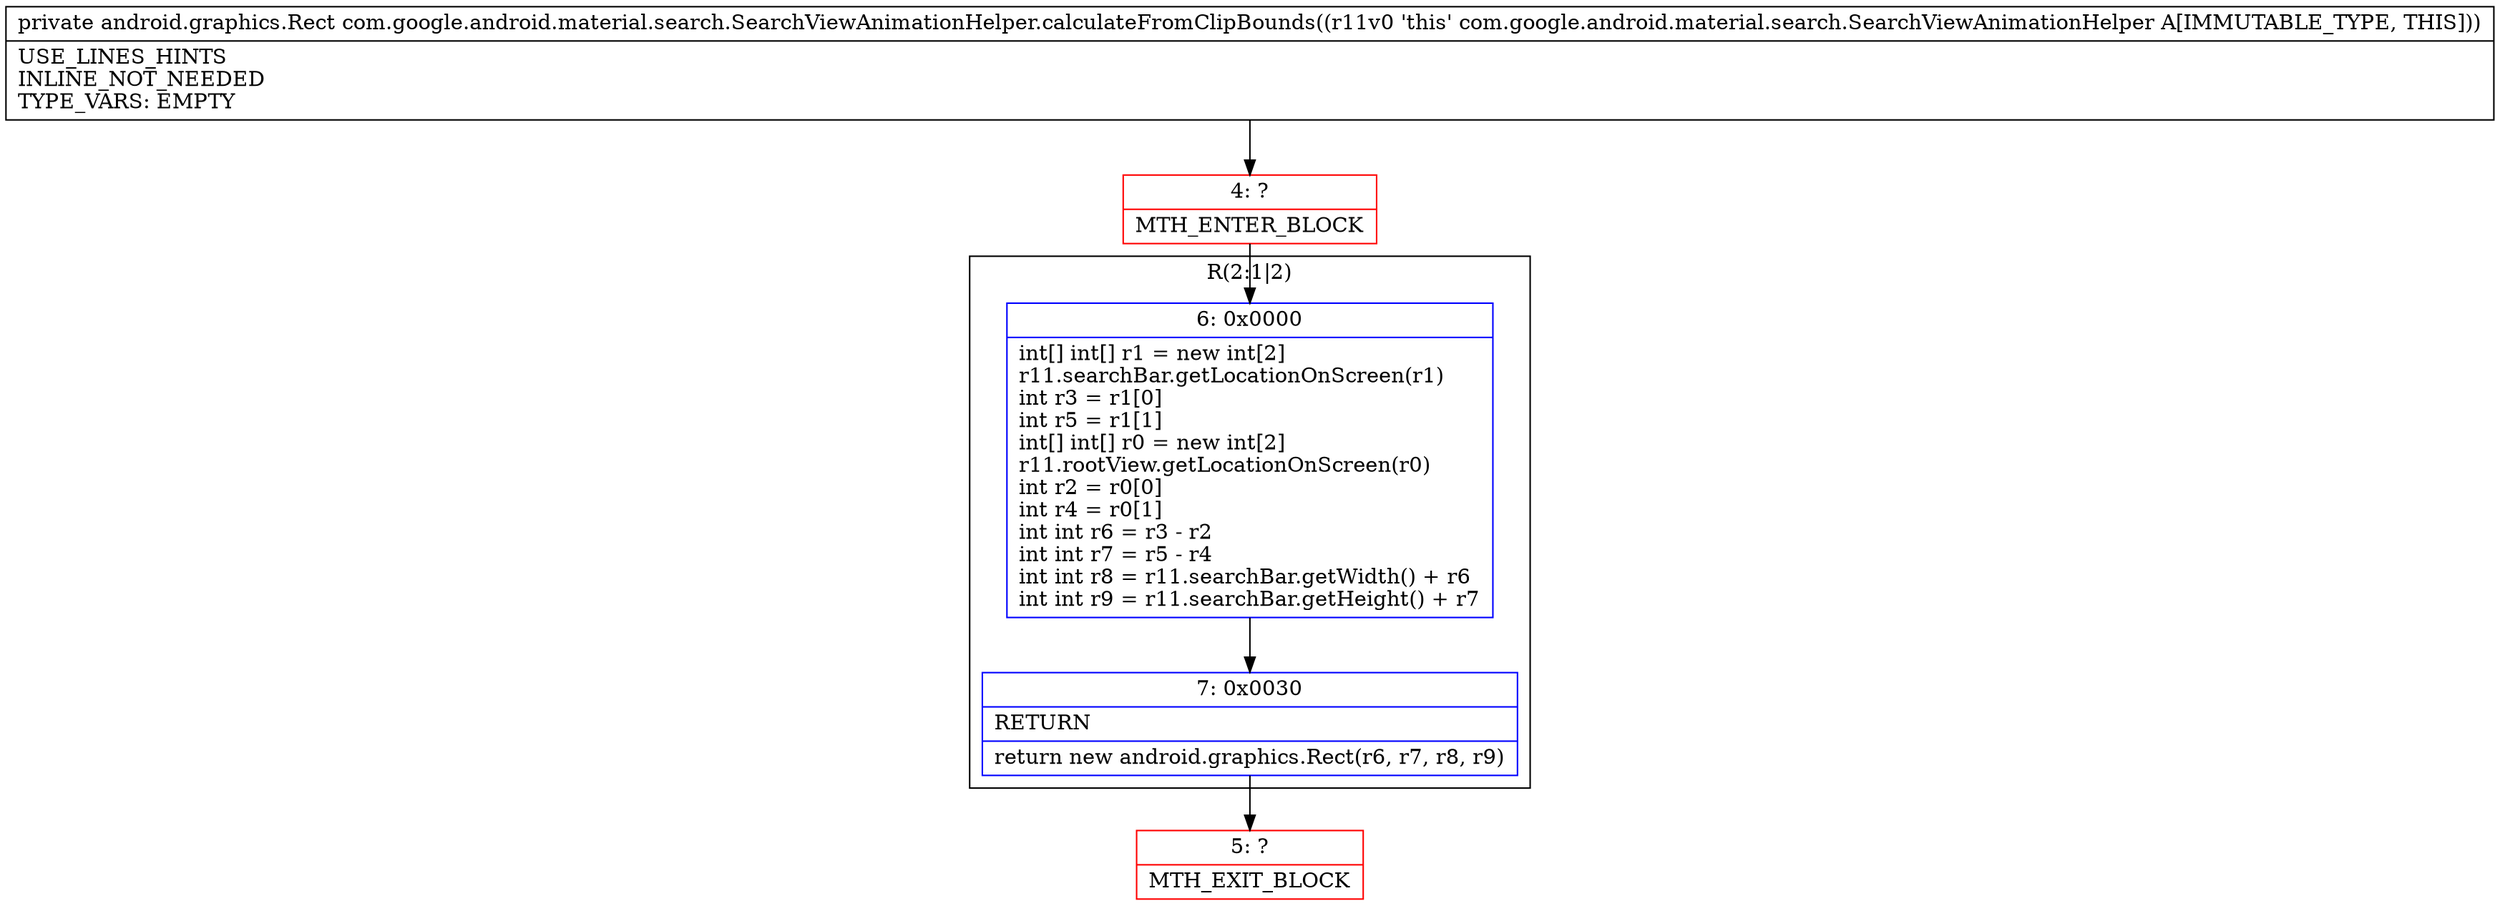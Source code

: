 digraph "CFG forcom.google.android.material.search.SearchViewAnimationHelper.calculateFromClipBounds()Landroid\/graphics\/Rect;" {
subgraph cluster_Region_1167373461 {
label = "R(2:1|2)";
node [shape=record,color=blue];
Node_6 [shape=record,label="{6\:\ 0x0000|int[] int[] r1 = new int[2]\lr11.searchBar.getLocationOnScreen(r1)\lint r3 = r1[0]\lint r5 = r1[1]\lint[] int[] r0 = new int[2]\lr11.rootView.getLocationOnScreen(r0)\lint r2 = r0[0]\lint r4 = r0[1]\lint int r6 = r3 \- r2\lint int r7 = r5 \- r4\lint int r8 = r11.searchBar.getWidth() + r6\lint int r9 = r11.searchBar.getHeight() + r7\l}"];
Node_7 [shape=record,label="{7\:\ 0x0030|RETURN\l|return new android.graphics.Rect(r6, r7, r8, r9)\l}"];
}
Node_4 [shape=record,color=red,label="{4\:\ ?|MTH_ENTER_BLOCK\l}"];
Node_5 [shape=record,color=red,label="{5\:\ ?|MTH_EXIT_BLOCK\l}"];
MethodNode[shape=record,label="{private android.graphics.Rect com.google.android.material.search.SearchViewAnimationHelper.calculateFromClipBounds((r11v0 'this' com.google.android.material.search.SearchViewAnimationHelper A[IMMUTABLE_TYPE, THIS]))  | USE_LINES_HINTS\lINLINE_NOT_NEEDED\lTYPE_VARS: EMPTY\l}"];
MethodNode -> Node_4;Node_6 -> Node_7;
Node_7 -> Node_5;
Node_4 -> Node_6;
}

